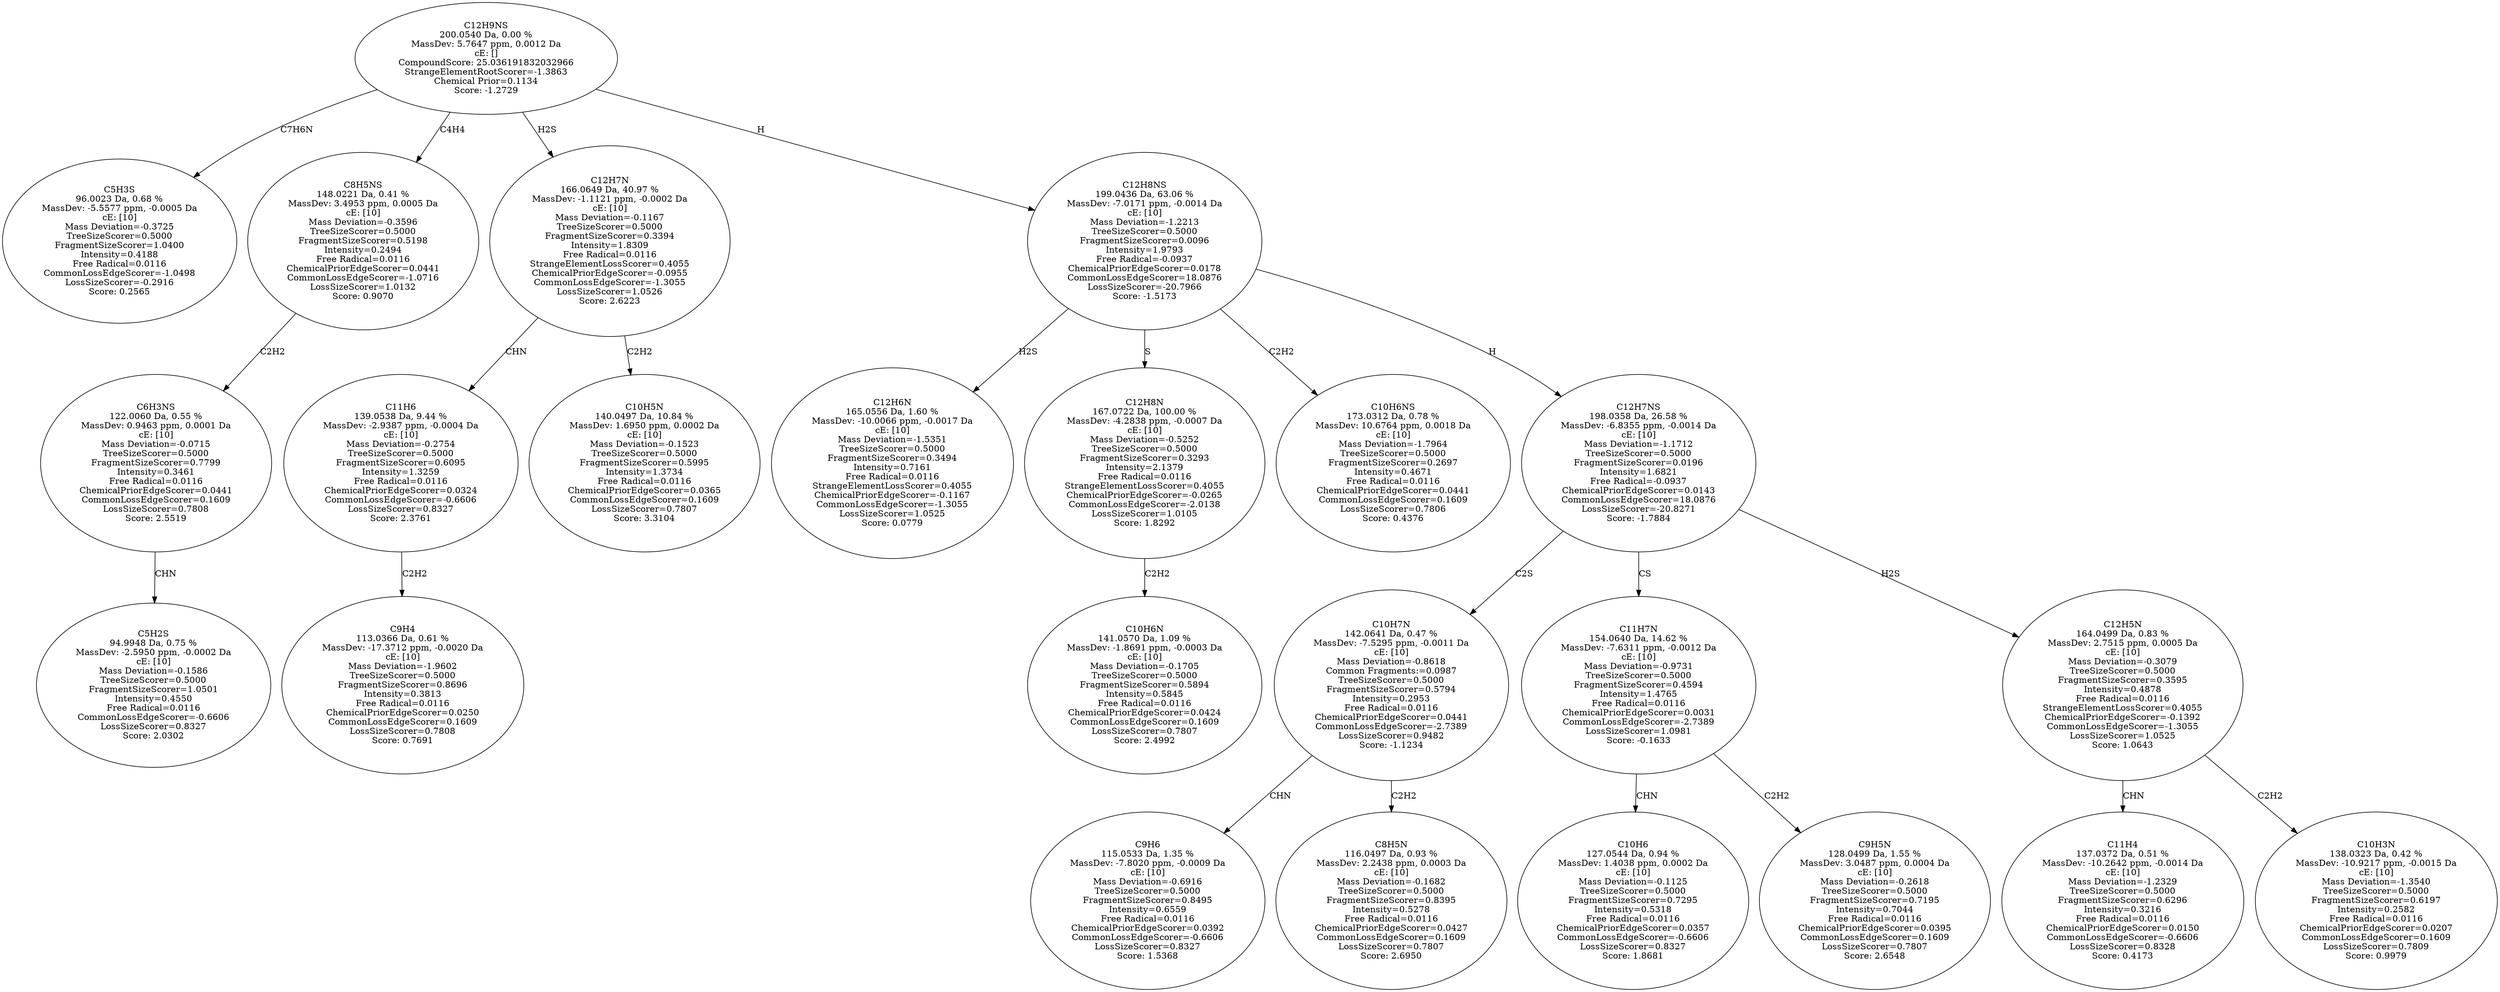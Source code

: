 strict digraph {
v1 [label="C5H3S\n96.0023 Da, 0.68 %\nMassDev: -5.5577 ppm, -0.0005 Da\ncE: [10]\nMass Deviation=-0.3725\nTreeSizeScorer=0.5000\nFragmentSizeScorer=1.0400\nIntensity=0.4188\nFree Radical=0.0116\nCommonLossEdgeScorer=-1.0498\nLossSizeScorer=-0.2916\nScore: 0.2565"];
v2 [label="C5H2S\n94.9948 Da, 0.75 %\nMassDev: -2.5950 ppm, -0.0002 Da\ncE: [10]\nMass Deviation=-0.1586\nTreeSizeScorer=0.5000\nFragmentSizeScorer=1.0501\nIntensity=0.4550\nFree Radical=0.0116\nCommonLossEdgeScorer=-0.6606\nLossSizeScorer=0.8327\nScore: 2.0302"];
v3 [label="C6H3NS\n122.0060 Da, 0.55 %\nMassDev: 0.9463 ppm, 0.0001 Da\ncE: [10]\nMass Deviation=-0.0715\nTreeSizeScorer=0.5000\nFragmentSizeScorer=0.7799\nIntensity=0.3461\nFree Radical=0.0116\nChemicalPriorEdgeScorer=0.0441\nCommonLossEdgeScorer=0.1609\nLossSizeScorer=0.7808\nScore: 2.5519"];
v4 [label="C8H5NS\n148.0221 Da, 0.41 %\nMassDev: 3.4953 ppm, 0.0005 Da\ncE: [10]\nMass Deviation=-0.3596\nTreeSizeScorer=0.5000\nFragmentSizeScorer=0.5198\nIntensity=0.2494\nFree Radical=0.0116\nChemicalPriorEdgeScorer=0.0441\nCommonLossEdgeScorer=-1.0716\nLossSizeScorer=1.0132\nScore: 0.9070"];
v5 [label="C9H4\n113.0366 Da, 0.61 %\nMassDev: -17.3712 ppm, -0.0020 Da\ncE: [10]\nMass Deviation=-1.9602\nTreeSizeScorer=0.5000\nFragmentSizeScorer=0.8696\nIntensity=0.3813\nFree Radical=0.0116\nChemicalPriorEdgeScorer=0.0250\nCommonLossEdgeScorer=0.1609\nLossSizeScorer=0.7808\nScore: 0.7691"];
v6 [label="C11H6\n139.0538 Da, 9.44 %\nMassDev: -2.9387 ppm, -0.0004 Da\ncE: [10]\nMass Deviation=-0.2754\nTreeSizeScorer=0.5000\nFragmentSizeScorer=0.6095\nIntensity=1.3259\nFree Radical=0.0116\nChemicalPriorEdgeScorer=0.0324\nCommonLossEdgeScorer=-0.6606\nLossSizeScorer=0.8327\nScore: 2.3761"];
v7 [label="C10H5N\n140.0497 Da, 10.84 %\nMassDev: 1.6950 ppm, 0.0002 Da\ncE: [10]\nMass Deviation=-0.1523\nTreeSizeScorer=0.5000\nFragmentSizeScorer=0.5995\nIntensity=1.3734\nFree Radical=0.0116\nChemicalPriorEdgeScorer=0.0365\nCommonLossEdgeScorer=0.1609\nLossSizeScorer=0.7807\nScore: 3.3104"];
v8 [label="C12H7N\n166.0649 Da, 40.97 %\nMassDev: -1.1121 ppm, -0.0002 Da\ncE: [10]\nMass Deviation=-0.1167\nTreeSizeScorer=0.5000\nFragmentSizeScorer=0.3394\nIntensity=1.8309\nFree Radical=0.0116\nStrangeElementLossScorer=0.4055\nChemicalPriorEdgeScorer=-0.0955\nCommonLossEdgeScorer=-1.3055\nLossSizeScorer=1.0526\nScore: 2.6223"];
v9 [label="C12H6N\n165.0556 Da, 1.60 %\nMassDev: -10.0066 ppm, -0.0017 Da\ncE: [10]\nMass Deviation=-1.5351\nTreeSizeScorer=0.5000\nFragmentSizeScorer=0.3494\nIntensity=0.7161\nFree Radical=0.0116\nStrangeElementLossScorer=0.4055\nChemicalPriorEdgeScorer=-0.1167\nCommonLossEdgeScorer=-1.3055\nLossSizeScorer=1.0525\nScore: 0.0779"];
v10 [label="C10H6N\n141.0570 Da, 1.09 %\nMassDev: -1.8691 ppm, -0.0003 Da\ncE: [10]\nMass Deviation=-0.1705\nTreeSizeScorer=0.5000\nFragmentSizeScorer=0.5894\nIntensity=0.5845\nFree Radical=0.0116\nChemicalPriorEdgeScorer=0.0424\nCommonLossEdgeScorer=0.1609\nLossSizeScorer=0.7807\nScore: 2.4992"];
v11 [label="C12H8N\n167.0722 Da, 100.00 %\nMassDev: -4.2838 ppm, -0.0007 Da\ncE: [10]\nMass Deviation=-0.5252\nTreeSizeScorer=0.5000\nFragmentSizeScorer=0.3293\nIntensity=2.1379\nFree Radical=0.0116\nStrangeElementLossScorer=0.4055\nChemicalPriorEdgeScorer=-0.0265\nCommonLossEdgeScorer=-2.0138\nLossSizeScorer=1.0105\nScore: 1.8292"];
v12 [label="C10H6NS\n173.0312 Da, 0.78 %\nMassDev: 10.6764 ppm, 0.0018 Da\ncE: [10]\nMass Deviation=-1.7964\nTreeSizeScorer=0.5000\nFragmentSizeScorer=0.2697\nIntensity=0.4671\nFree Radical=0.0116\nChemicalPriorEdgeScorer=0.0441\nCommonLossEdgeScorer=0.1609\nLossSizeScorer=0.7806\nScore: 0.4376"];
v13 [label="C9H6\n115.0533 Da, 1.35 %\nMassDev: -7.8020 ppm, -0.0009 Da\ncE: [10]\nMass Deviation=-0.6916\nTreeSizeScorer=0.5000\nFragmentSizeScorer=0.8495\nIntensity=0.6559\nFree Radical=0.0116\nChemicalPriorEdgeScorer=0.0392\nCommonLossEdgeScorer=-0.6606\nLossSizeScorer=0.8327\nScore: 1.5368"];
v14 [label="C8H5N\n116.0497 Da, 0.93 %\nMassDev: 2.2438 ppm, 0.0003 Da\ncE: [10]\nMass Deviation=-0.1682\nTreeSizeScorer=0.5000\nFragmentSizeScorer=0.8395\nIntensity=0.5278\nFree Radical=0.0116\nChemicalPriorEdgeScorer=0.0427\nCommonLossEdgeScorer=0.1609\nLossSizeScorer=0.7807\nScore: 2.6950"];
v15 [label="C10H7N\n142.0641 Da, 0.47 %\nMassDev: -7.5295 ppm, -0.0011 Da\ncE: [10]\nMass Deviation=-0.8618\nCommon Fragments:=0.0987\nTreeSizeScorer=0.5000\nFragmentSizeScorer=0.5794\nIntensity=0.2953\nFree Radical=0.0116\nChemicalPriorEdgeScorer=0.0441\nCommonLossEdgeScorer=-2.7389\nLossSizeScorer=0.9482\nScore: -1.1234"];
v16 [label="C10H6\n127.0544 Da, 0.94 %\nMassDev: 1.4038 ppm, 0.0002 Da\ncE: [10]\nMass Deviation=-0.1125\nTreeSizeScorer=0.5000\nFragmentSizeScorer=0.7295\nIntensity=0.5318\nFree Radical=0.0116\nChemicalPriorEdgeScorer=0.0357\nCommonLossEdgeScorer=-0.6606\nLossSizeScorer=0.8327\nScore: 1.8681"];
v17 [label="C9H5N\n128.0499 Da, 1.55 %\nMassDev: 3.0487 ppm, 0.0004 Da\ncE: [10]\nMass Deviation=-0.2618\nTreeSizeScorer=0.5000\nFragmentSizeScorer=0.7195\nIntensity=0.7044\nFree Radical=0.0116\nChemicalPriorEdgeScorer=0.0395\nCommonLossEdgeScorer=0.1609\nLossSizeScorer=0.7807\nScore: 2.6548"];
v18 [label="C11H7N\n154.0640 Da, 14.62 %\nMassDev: -7.6311 ppm, -0.0012 Da\ncE: [10]\nMass Deviation=-0.9731\nTreeSizeScorer=0.5000\nFragmentSizeScorer=0.4594\nIntensity=1.4765\nFree Radical=0.0116\nChemicalPriorEdgeScorer=0.0031\nCommonLossEdgeScorer=-2.7389\nLossSizeScorer=1.0981\nScore: -0.1633"];
v19 [label="C11H4\n137.0372 Da, 0.51 %\nMassDev: -10.2642 ppm, -0.0014 Da\ncE: [10]\nMass Deviation=-1.2329\nTreeSizeScorer=0.5000\nFragmentSizeScorer=0.6296\nIntensity=0.3216\nFree Radical=0.0116\nChemicalPriorEdgeScorer=0.0150\nCommonLossEdgeScorer=-0.6606\nLossSizeScorer=0.8328\nScore: 0.4173"];
v20 [label="C10H3N\n138.0323 Da, 0.42 %\nMassDev: -10.9217 ppm, -0.0015 Da\ncE: [10]\nMass Deviation=-1.3540\nTreeSizeScorer=0.5000\nFragmentSizeScorer=0.6197\nIntensity=0.2582\nFree Radical=0.0116\nChemicalPriorEdgeScorer=0.0207\nCommonLossEdgeScorer=0.1609\nLossSizeScorer=0.7809\nScore: 0.9979"];
v21 [label="C12H5N\n164.0499 Da, 0.83 %\nMassDev: 2.7515 ppm, 0.0005 Da\ncE: [10]\nMass Deviation=-0.3079\nTreeSizeScorer=0.5000\nFragmentSizeScorer=0.3595\nIntensity=0.4878\nFree Radical=0.0116\nStrangeElementLossScorer=0.4055\nChemicalPriorEdgeScorer=-0.1392\nCommonLossEdgeScorer=-1.3055\nLossSizeScorer=1.0525\nScore: 1.0643"];
v22 [label="C12H7NS\n198.0358 Da, 26.58 %\nMassDev: -6.8355 ppm, -0.0014 Da\ncE: [10]\nMass Deviation=-1.1712\nTreeSizeScorer=0.5000\nFragmentSizeScorer=0.0196\nIntensity=1.6821\nFree Radical=-0.0937\nChemicalPriorEdgeScorer=0.0143\nCommonLossEdgeScorer=18.0876\nLossSizeScorer=-20.8271\nScore: -1.7884"];
v23 [label="C12H8NS\n199.0436 Da, 63.06 %\nMassDev: -7.0171 ppm, -0.0014 Da\ncE: [10]\nMass Deviation=-1.2213\nTreeSizeScorer=0.5000\nFragmentSizeScorer=0.0096\nIntensity=1.9793\nFree Radical=-0.0937\nChemicalPriorEdgeScorer=0.0178\nCommonLossEdgeScorer=18.0876\nLossSizeScorer=-20.7966\nScore: -1.5173"];
v24 [label="C12H9NS\n200.0540 Da, 0.00 %\nMassDev: 5.7647 ppm, 0.0012 Da\ncE: []\nCompoundScore: 25.036191832032966\nStrangeElementRootScorer=-1.3863\nChemical Prior=0.1134\nScore: -1.2729"];
v24 -> v1 [label="C7H6N"];
v3 -> v2 [label="CHN"];
v4 -> v3 [label="C2H2"];
v24 -> v4 [label="C4H4"];
v6 -> v5 [label="C2H2"];
v8 -> v6 [label="CHN"];
v8 -> v7 [label="C2H2"];
v24 -> v8 [label="H2S"];
v23 -> v9 [label="H2S"];
v11 -> v10 [label="C2H2"];
v23 -> v11 [label="S"];
v23 -> v12 [label="C2H2"];
v15 -> v13 [label="CHN"];
v15 -> v14 [label="C2H2"];
v22 -> v15 [label="C2S"];
v18 -> v16 [label="CHN"];
v18 -> v17 [label="C2H2"];
v22 -> v18 [label="CS"];
v21 -> v19 [label="CHN"];
v21 -> v20 [label="C2H2"];
v22 -> v21 [label="H2S"];
v23 -> v22 [label="H"];
v24 -> v23 [label="H"];
}